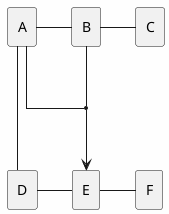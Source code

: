 @startuml
hide empty fields
hide empty methods
skinparam classAttributeIconSize 0
skinparam linetype ortho
skinparam BackgroundColor #FEFEFE
allowmixing
skinparam packageStyle Frame

rectangle A
rectangle B
rectangle C
rectangle D
rectangle E
rectangle F

A -r- B
B -r- C
D -r- E
E -r- F
A -d-- D

B --> E

(E, B) -r- A



@enduml

@enduml